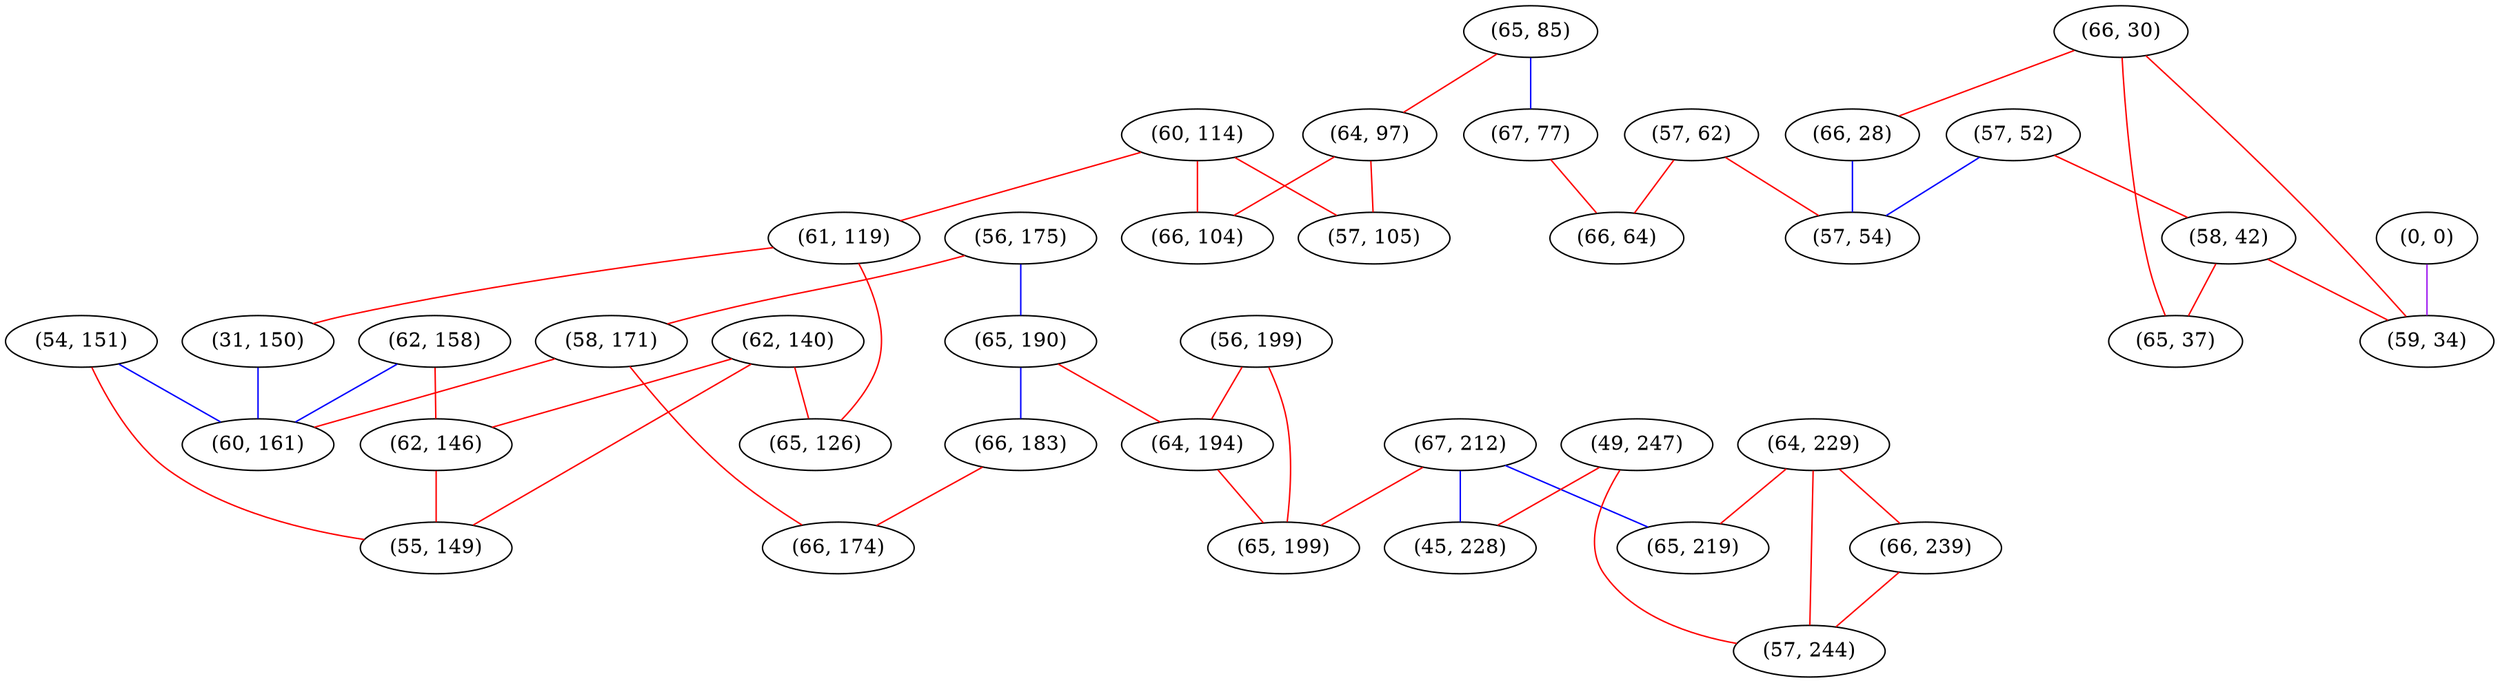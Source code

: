 graph "" {
"(60, 114)";
"(66, 30)";
"(65, 85)";
"(56, 175)";
"(61, 119)";
"(62, 158)";
"(65, 190)";
"(62, 140)";
"(54, 151)";
"(66, 28)";
"(67, 212)";
"(31, 150)";
"(64, 229)";
"(57, 52)";
"(49, 247)";
"(62, 146)";
"(64, 97)";
"(0, 0)";
"(56, 199)";
"(67, 77)";
"(45, 228)";
"(58, 42)";
"(66, 183)";
"(65, 37)";
"(55, 149)";
"(58, 171)";
"(66, 239)";
"(59, 34)";
"(65, 126)";
"(57, 62)";
"(66, 104)";
"(65, 219)";
"(64, 194)";
"(66, 64)";
"(57, 244)";
"(65, 199)";
"(60, 161)";
"(66, 174)";
"(57, 54)";
"(57, 105)";
"(60, 114)" -- "(66, 104)"  [color=red, key=0, weight=1];
"(60, 114)" -- "(61, 119)"  [color=red, key=0, weight=1];
"(60, 114)" -- "(57, 105)"  [color=red, key=0, weight=1];
"(66, 30)" -- "(65, 37)"  [color=red, key=0, weight=1];
"(66, 30)" -- "(59, 34)"  [color=red, key=0, weight=1];
"(66, 30)" -- "(66, 28)"  [color=red, key=0, weight=1];
"(65, 85)" -- "(64, 97)"  [color=red, key=0, weight=1];
"(65, 85)" -- "(67, 77)"  [color=blue, key=0, weight=3];
"(56, 175)" -- "(65, 190)"  [color=blue, key=0, weight=3];
"(56, 175)" -- "(58, 171)"  [color=red, key=0, weight=1];
"(61, 119)" -- "(31, 150)"  [color=red, key=0, weight=1];
"(61, 119)" -- "(65, 126)"  [color=red, key=0, weight=1];
"(62, 158)" -- "(62, 146)"  [color=red, key=0, weight=1];
"(62, 158)" -- "(60, 161)"  [color=blue, key=0, weight=3];
"(65, 190)" -- "(66, 183)"  [color=blue, key=0, weight=3];
"(65, 190)" -- "(64, 194)"  [color=red, key=0, weight=1];
"(62, 140)" -- "(55, 149)"  [color=red, key=0, weight=1];
"(62, 140)" -- "(65, 126)"  [color=red, key=0, weight=1];
"(62, 140)" -- "(62, 146)"  [color=red, key=0, weight=1];
"(54, 151)" -- "(55, 149)"  [color=red, key=0, weight=1];
"(54, 151)" -- "(60, 161)"  [color=blue, key=0, weight=3];
"(66, 28)" -- "(57, 54)"  [color=blue, key=0, weight=3];
"(67, 212)" -- "(45, 228)"  [color=blue, key=0, weight=3];
"(67, 212)" -- "(65, 219)"  [color=blue, key=0, weight=3];
"(67, 212)" -- "(65, 199)"  [color=red, key=0, weight=1];
"(31, 150)" -- "(60, 161)"  [color=blue, key=0, weight=3];
"(64, 229)" -- "(66, 239)"  [color=red, key=0, weight=1];
"(64, 229)" -- "(65, 219)"  [color=red, key=0, weight=1];
"(64, 229)" -- "(57, 244)"  [color=red, key=0, weight=1];
"(57, 52)" -- "(57, 54)"  [color=blue, key=0, weight=3];
"(57, 52)" -- "(58, 42)"  [color=red, key=0, weight=1];
"(49, 247)" -- "(45, 228)"  [color=red, key=0, weight=1];
"(49, 247)" -- "(57, 244)"  [color=red, key=0, weight=1];
"(62, 146)" -- "(55, 149)"  [color=red, key=0, weight=1];
"(64, 97)" -- "(66, 104)"  [color=red, key=0, weight=1];
"(64, 97)" -- "(57, 105)"  [color=red, key=0, weight=1];
"(0, 0)" -- "(59, 34)"  [color=purple, key=0, weight=4];
"(56, 199)" -- "(64, 194)"  [color=red, key=0, weight=1];
"(56, 199)" -- "(65, 199)"  [color=red, key=0, weight=1];
"(67, 77)" -- "(66, 64)"  [color=red, key=0, weight=1];
"(58, 42)" -- "(65, 37)"  [color=red, key=0, weight=1];
"(58, 42)" -- "(59, 34)"  [color=red, key=0, weight=1];
"(66, 183)" -- "(66, 174)"  [color=red, key=0, weight=1];
"(58, 171)" -- "(66, 174)"  [color=red, key=0, weight=1];
"(58, 171)" -- "(60, 161)"  [color=red, key=0, weight=1];
"(66, 239)" -- "(57, 244)"  [color=red, key=0, weight=1];
"(57, 62)" -- "(66, 64)"  [color=red, key=0, weight=1];
"(57, 62)" -- "(57, 54)"  [color=red, key=0, weight=1];
"(64, 194)" -- "(65, 199)"  [color=red, key=0, weight=1];
}
